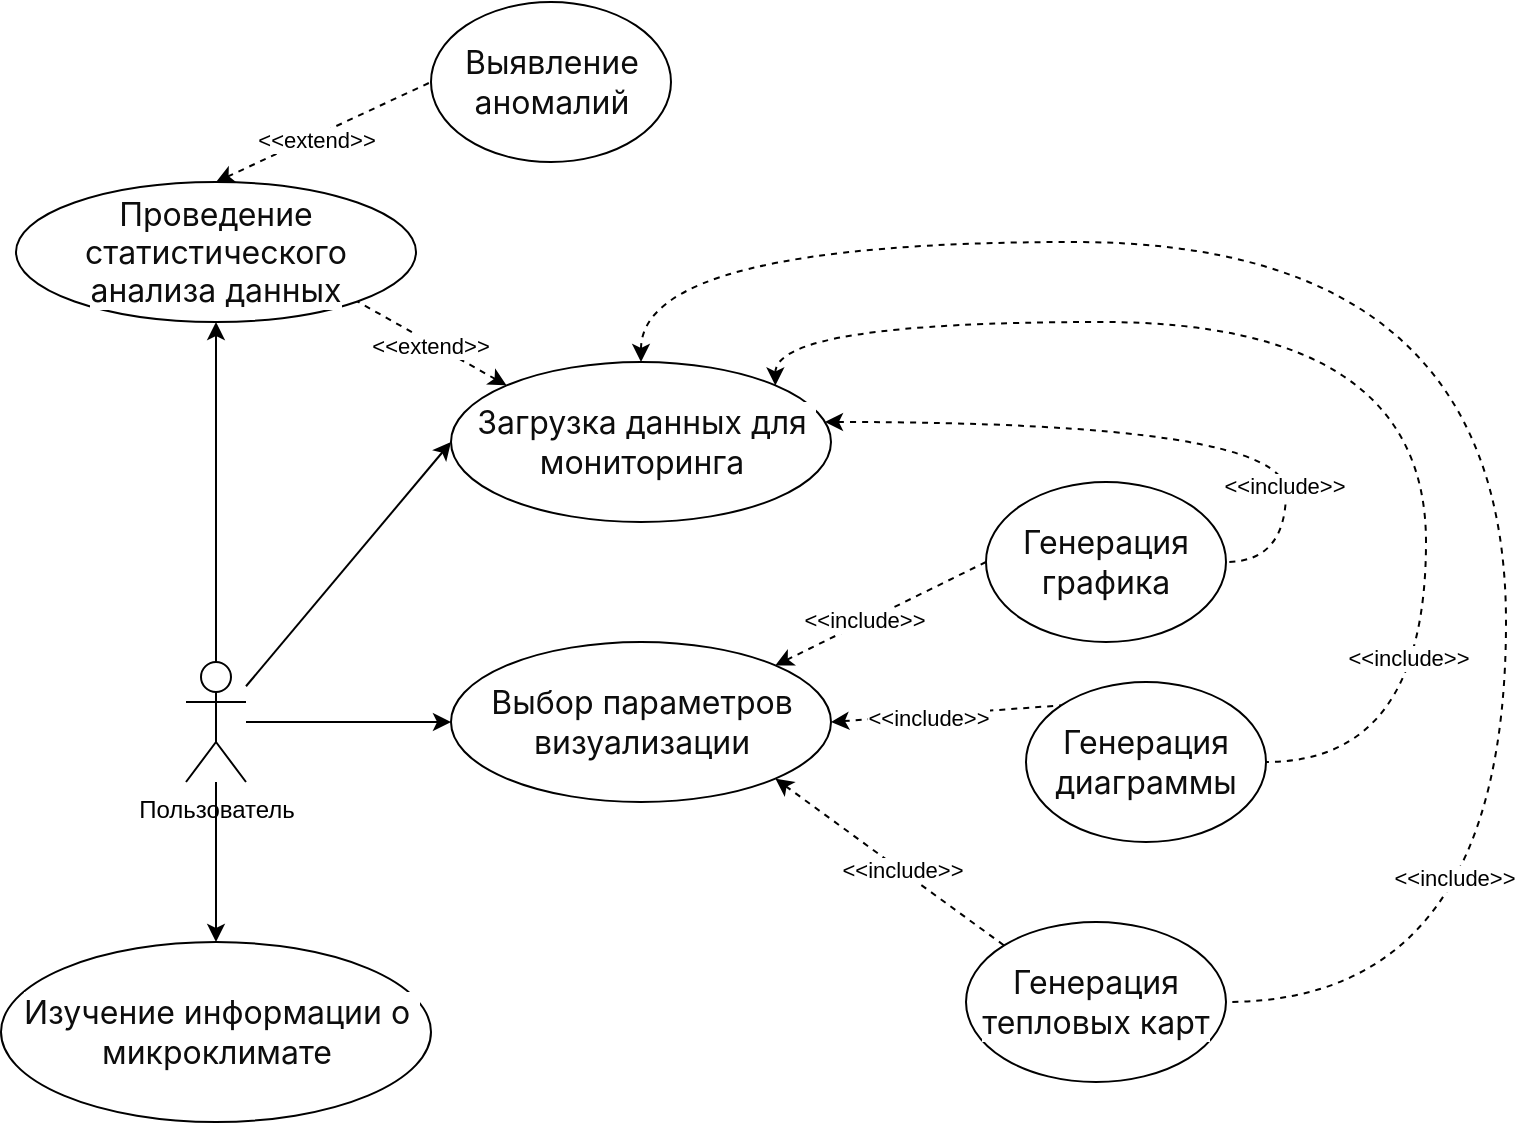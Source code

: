<mxfile version="24.4.10" type="device">
  <diagram name="Страница — 1" id="qkqBsv9mhMAGpMXkEvr1">
    <mxGraphModel dx="1511" dy="787" grid="1" gridSize="10" guides="1" tooltips="1" connect="1" arrows="1" fold="1" page="1" pageScale="1" pageWidth="827" pageHeight="1169" math="0" shadow="0">
      <root>
        <mxCell id="0" />
        <mxCell id="1" parent="0" />
        <mxCell id="X-8roIrKd8uSb25Af5d3-11" style="rounded=0;orthogonalLoop=1;jettySize=auto;html=1;entryX=0;entryY=0.5;entryDx=0;entryDy=0;" parent="1" source="X-8roIrKd8uSb25Af5d3-1" target="X-8roIrKd8uSb25Af5d3-3" edge="1">
          <mxGeometry relative="1" as="geometry" />
        </mxCell>
        <mxCell id="X-8roIrKd8uSb25Af5d3-12" style="rounded=0;orthogonalLoop=1;jettySize=auto;html=1;entryX=0;entryY=0.5;entryDx=0;entryDy=0;" parent="1" source="X-8roIrKd8uSb25Af5d3-1" target="X-8roIrKd8uSb25Af5d3-5" edge="1">
          <mxGeometry relative="1" as="geometry" />
        </mxCell>
        <mxCell id="X-8roIrKd8uSb25Af5d3-13" style="rounded=0;orthogonalLoop=1;jettySize=auto;html=1;entryX=0.5;entryY=0;entryDx=0;entryDy=0;" parent="1" source="X-8roIrKd8uSb25Af5d3-1" target="X-8roIrKd8uSb25Af5d3-2" edge="1">
          <mxGeometry relative="1" as="geometry" />
        </mxCell>
        <mxCell id="X-8roIrKd8uSb25Af5d3-37" style="edgeStyle=orthogonalEdgeStyle;rounded=0;orthogonalLoop=1;jettySize=auto;html=1;entryX=0.5;entryY=1;entryDx=0;entryDy=0;" parent="1" source="X-8roIrKd8uSb25Af5d3-1" target="X-8roIrKd8uSb25Af5d3-4" edge="1">
          <mxGeometry relative="1" as="geometry" />
        </mxCell>
        <mxCell id="X-8roIrKd8uSb25Af5d3-1" value="Пользователь" style="shape=umlActor;verticalLabelPosition=bottom;verticalAlign=top;html=1;outlineConnect=0;" parent="1" vertex="1">
          <mxGeometry x="40" y="410" width="30" height="60" as="geometry" />
        </mxCell>
        <mxCell id="X-8roIrKd8uSb25Af5d3-2" value="&lt;span style=&quot;color: rgb(13, 13, 13); font-family: ui-sans-serif, -apple-system, system-ui, &amp;quot;Segoe UI&amp;quot;, Roboto, Ubuntu, Cantarell, &amp;quot;Noto Sans&amp;quot;, sans-serif, Helvetica, &amp;quot;Apple Color Emoji&amp;quot;, Arial, &amp;quot;Segoe UI Emoji&amp;quot;, &amp;quot;Segoe UI Symbol&amp;quot;; font-size: 16px; text-align: left; white-space-collapse: preserve; background-color: rgb(255, 255, 255);&quot;&gt;Изучение информации о микроклимате&lt;/span&gt;" style="ellipse;whiteSpace=wrap;html=1;" parent="1" vertex="1">
          <mxGeometry x="-52.5" y="550" width="215" height="90" as="geometry" />
        </mxCell>
        <mxCell id="X-8roIrKd8uSb25Af5d3-19" style="rounded=0;orthogonalLoop=1;jettySize=auto;html=1;entryX=0;entryY=0.5;entryDx=0;entryDy=0;exitX=1;exitY=0;exitDx=0;exitDy=0;startArrow=classic;startFill=1;endArrow=none;endFill=0;dashed=1;" parent="1" source="X-8roIrKd8uSb25Af5d3-5" target="X-8roIrKd8uSb25Af5d3-8" edge="1">
          <mxGeometry relative="1" as="geometry" />
        </mxCell>
        <mxCell id="X-8roIrKd8uSb25Af5d3-22" value="&amp;lt;&amp;lt;include&amp;gt;&amp;gt;" style="edgeLabel;html=1;align=center;verticalAlign=middle;resizable=0;points=[];rotation=0;" parent="X-8roIrKd8uSb25Af5d3-19" vertex="1" connectable="0">
          <mxGeometry x="-0.156" y="1" relative="1" as="geometry">
            <mxPoint as="offset" />
          </mxGeometry>
        </mxCell>
        <mxCell id="X-8roIrKd8uSb25Af5d3-20" style="rounded=0;orthogonalLoop=1;jettySize=auto;html=1;entryX=0;entryY=0;entryDx=0;entryDy=0;exitX=1;exitY=0.5;exitDx=0;exitDy=0;startArrow=classic;startFill=1;endArrow=none;endFill=0;dashed=1;" parent="1" source="X-8roIrKd8uSb25Af5d3-5" target="X-8roIrKd8uSb25Af5d3-9" edge="1">
          <mxGeometry relative="1" as="geometry" />
        </mxCell>
        <mxCell id="X-8roIrKd8uSb25Af5d3-23" value="&amp;lt;&amp;lt;include&amp;gt;&amp;gt;" style="edgeLabel;html=1;align=center;verticalAlign=middle;resizable=0;points=[];" parent="X-8roIrKd8uSb25Af5d3-20" vertex="1" connectable="0">
          <mxGeometry x="-0.164" y="-1" relative="1" as="geometry">
            <mxPoint as="offset" />
          </mxGeometry>
        </mxCell>
        <mxCell id="X-8roIrKd8uSb25Af5d3-21" style="rounded=0;orthogonalLoop=1;jettySize=auto;html=1;entryX=0;entryY=0;entryDx=0;entryDy=0;exitX=1;exitY=1;exitDx=0;exitDy=0;startArrow=classic;startFill=1;endArrow=none;endFill=0;dashed=1;" parent="1" source="X-8roIrKd8uSb25Af5d3-5" target="X-8roIrKd8uSb25Af5d3-10" edge="1">
          <mxGeometry relative="1" as="geometry" />
        </mxCell>
        <mxCell id="X-8roIrKd8uSb25Af5d3-24" value="&amp;lt;&amp;lt;include&amp;gt;&amp;gt;" style="edgeLabel;html=1;align=center;verticalAlign=middle;resizable=0;points=[];rotation=0;" parent="X-8roIrKd8uSb25Af5d3-21" vertex="1" connectable="0">
          <mxGeometry x="0.095" relative="1" as="geometry">
            <mxPoint as="offset" />
          </mxGeometry>
        </mxCell>
        <mxCell id="X-8roIrKd8uSb25Af5d3-25" style="edgeStyle=orthogonalEdgeStyle;rounded=0;orthogonalLoop=1;jettySize=auto;html=1;entryX=1;entryY=0.5;entryDx=0;entryDy=0;curved=1;startArrow=classic;startFill=1;endArrow=none;endFill=0;dashed=1;" parent="1" source="X-8roIrKd8uSb25Af5d3-3" target="X-8roIrKd8uSb25Af5d3-8" edge="1">
          <mxGeometry relative="1" as="geometry">
            <Array as="points">
              <mxPoint x="590" y="290" />
              <mxPoint x="590" y="360" />
            </Array>
          </mxGeometry>
        </mxCell>
        <mxCell id="X-8roIrKd8uSb25Af5d3-30" value="&amp;lt;&amp;lt;include&amp;gt;&amp;gt;" style="edgeLabel;html=1;align=center;verticalAlign=middle;resizable=0;points=[];" parent="X-8roIrKd8uSb25Af5d3-25" vertex="1" connectable="0">
          <mxGeometry x="0.586" y="-1" relative="1" as="geometry">
            <mxPoint as="offset" />
          </mxGeometry>
        </mxCell>
        <mxCell id="X-8roIrKd8uSb25Af5d3-26" style="edgeStyle=orthogonalEdgeStyle;rounded=0;orthogonalLoop=1;jettySize=auto;html=1;entryX=1;entryY=0.5;entryDx=0;entryDy=0;curved=1;startArrow=classic;startFill=1;endArrow=none;endFill=0;exitX=1;exitY=0;exitDx=0;exitDy=0;dashed=1;" parent="1" source="X-8roIrKd8uSb25Af5d3-3" target="X-8roIrKd8uSb25Af5d3-9" edge="1">
          <mxGeometry relative="1" as="geometry">
            <Array as="points">
              <mxPoint x="335" y="240" />
              <mxPoint x="660" y="240" />
              <mxPoint x="660" y="460" />
            </Array>
          </mxGeometry>
        </mxCell>
        <mxCell id="X-8roIrKd8uSb25Af5d3-31" value="&amp;lt;&amp;lt;include&amp;gt;&amp;gt;" style="edgeLabel;html=1;align=center;verticalAlign=middle;resizable=0;points=[];" parent="X-8roIrKd8uSb25Af5d3-26" vertex="1" connectable="0">
          <mxGeometry x="0.597" y="-9" relative="1" as="geometry">
            <mxPoint as="offset" />
          </mxGeometry>
        </mxCell>
        <mxCell id="X-8roIrKd8uSb25Af5d3-27" style="edgeStyle=orthogonalEdgeStyle;rounded=0;orthogonalLoop=1;jettySize=auto;html=1;entryX=1;entryY=0.5;entryDx=0;entryDy=0;curved=1;startArrow=classic;startFill=1;endArrow=none;endFill=0;dashed=1;" parent="1" source="X-8roIrKd8uSb25Af5d3-3" target="X-8roIrKd8uSb25Af5d3-10" edge="1">
          <mxGeometry relative="1" as="geometry">
            <Array as="points">
              <mxPoint x="268" y="200" />
              <mxPoint x="700" y="200" />
              <mxPoint x="700" y="580" />
            </Array>
          </mxGeometry>
        </mxCell>
        <mxCell id="X-8roIrKd8uSb25Af5d3-28" value="&lt;span style=&quot;color: rgba(0, 0, 0, 0); font-family: monospace; font-size: 0px; text-align: start; background-color: rgb(251, 251, 251);&quot;&gt;%3CmxGraphModel%3E%3Croot%3E%3CmxCell%20id%3D%220%22%2F%3E%3CmxCell%20id%3D%221%22%20parent%3D%220%22%2F%3E%3CmxCell%20id%3D%222%22%20value%3D%22%26amp%3Blt%3B%26amp%3Blt%3Binclude%26amp%3Bgt%3B%26amp%3Bgt%3B%22%20style%3D%22edgeLabel%3Bhtml%3D1%3Balign%3Dcenter%3BverticalAlign%3Dmiddle%3Bresizable%3D0%3Bpoints%3D%5B%5D%3Brotation%3D0%3B%22%20vertex%3D%221%22%20connectable%3D%220%22%20parent%3D%221%22%3E%3CmxGeometry%20x%3D%22386.55%22%20y%3D%22400.807%22%20as%3D%22geometry%22%2F%3E%3C%2FmxCell%3E%3C%2Froot%3E%3C%2FmxGraphModel%3E&lt;/span&gt;" style="edgeLabel;html=1;align=center;verticalAlign=middle;resizable=0;points=[];" parent="X-8roIrKd8uSb25Af5d3-27" vertex="1" connectable="0">
          <mxGeometry x="-0.588" y="-2" relative="1" as="geometry">
            <mxPoint as="offset" />
          </mxGeometry>
        </mxCell>
        <mxCell id="X-8roIrKd8uSb25Af5d3-32" value="&amp;lt;&amp;lt;include&amp;gt;&amp;gt;" style="edgeLabel;html=1;align=center;verticalAlign=middle;resizable=0;points=[];" parent="X-8roIrKd8uSb25Af5d3-27" vertex="1" connectable="0">
          <mxGeometry x="0.601" y="-26" relative="1" as="geometry">
            <mxPoint as="offset" />
          </mxGeometry>
        </mxCell>
        <mxCell id="X-8roIrKd8uSb25Af5d3-33" style="rounded=0;orthogonalLoop=1;jettySize=auto;html=1;entryX=1;entryY=1;entryDx=0;entryDy=0;exitX=0;exitY=0;exitDx=0;exitDy=0;startArrow=classic;startFill=1;endArrow=none;endFill=0;dashed=1;" parent="1" source="X-8roIrKd8uSb25Af5d3-3" target="X-8roIrKd8uSb25Af5d3-4" edge="1">
          <mxGeometry relative="1" as="geometry" />
        </mxCell>
        <mxCell id="X-8roIrKd8uSb25Af5d3-34" value="&amp;lt;&amp;lt;extend&amp;gt;&amp;gt;" style="edgeLabel;html=1;align=center;verticalAlign=middle;resizable=0;points=[];" parent="X-8roIrKd8uSb25Af5d3-33" vertex="1" connectable="0">
          <mxGeometry x="0.018" y="1" relative="1" as="geometry">
            <mxPoint as="offset" />
          </mxGeometry>
        </mxCell>
        <mxCell id="X-8roIrKd8uSb25Af5d3-3" value="&lt;span style=&quot;color: rgb(13, 13, 13); font-family: ui-sans-serif, -apple-system, system-ui, &amp;quot;Segoe UI&amp;quot;, Roboto, Ubuntu, Cantarell, &amp;quot;Noto Sans&amp;quot;, sans-serif, Helvetica, &amp;quot;Apple Color Emoji&amp;quot;, Arial, &amp;quot;Segoe UI Emoji&amp;quot;, &amp;quot;Segoe UI Symbol&amp;quot;; font-size: 16px; text-align: left; white-space-collapse: preserve; background-color: rgb(255, 255, 255);&quot;&gt;Загрузка данных для мониторинга&lt;/span&gt;" style="ellipse;whiteSpace=wrap;html=1;" parent="1" vertex="1">
          <mxGeometry x="172.5" y="260" width="190" height="80" as="geometry" />
        </mxCell>
        <mxCell id="X-8roIrKd8uSb25Af5d3-35" style="rounded=0;orthogonalLoop=1;jettySize=auto;html=1;entryX=0;entryY=0.5;entryDx=0;entryDy=0;exitX=0.5;exitY=0;exitDx=0;exitDy=0;startArrow=classic;startFill=1;endArrow=none;endFill=0;dashed=1;" parent="1" source="X-8roIrKd8uSb25Af5d3-4" target="X-8roIrKd8uSb25Af5d3-6" edge="1">
          <mxGeometry relative="1" as="geometry">
            <mxPoint x="-90" y="200" as="targetPoint" />
          </mxGeometry>
        </mxCell>
        <mxCell id="X-8roIrKd8uSb25Af5d3-41" value="&amp;lt;&amp;lt;extend&amp;gt;&amp;gt;" style="edgeLabel;html=1;align=center;verticalAlign=middle;resizable=0;points=[];" parent="X-8roIrKd8uSb25Af5d3-35" vertex="1" connectable="0">
          <mxGeometry x="-0.063" y="-2" relative="1" as="geometry">
            <mxPoint x="-1" as="offset" />
          </mxGeometry>
        </mxCell>
        <mxCell id="X-8roIrKd8uSb25Af5d3-4" value="&lt;span style=&quot;color: rgb(13, 13, 13); font-family: ui-sans-serif, -apple-system, system-ui, &amp;quot;Segoe UI&amp;quot;, Roboto, Ubuntu, Cantarell, &amp;quot;Noto Sans&amp;quot;, sans-serif, Helvetica, &amp;quot;Apple Color Emoji&amp;quot;, Arial, &amp;quot;Segoe UI Emoji&amp;quot;, &amp;quot;Segoe UI Symbol&amp;quot;; font-size: 16px; text-align: left; white-space-collapse: preserve; background-color: rgb(255, 255, 255);&quot;&gt;Проведение статистического анализа данных&lt;/span&gt;" style="ellipse;whiteSpace=wrap;html=1;" parent="1" vertex="1">
          <mxGeometry x="-45" y="170" width="200" height="70" as="geometry" />
        </mxCell>
        <mxCell id="X-8roIrKd8uSb25Af5d3-5" value="&lt;span style=&quot;color: rgb(13, 13, 13); font-family: ui-sans-serif, -apple-system, system-ui, &amp;quot;Segoe UI&amp;quot;, Roboto, Ubuntu, Cantarell, &amp;quot;Noto Sans&amp;quot;, sans-serif, Helvetica, &amp;quot;Apple Color Emoji&amp;quot;, Arial, &amp;quot;Segoe UI Emoji&amp;quot;, &amp;quot;Segoe UI Symbol&amp;quot;; font-size: 16px; text-align: left; white-space-collapse: preserve; background-color: rgb(255, 255, 255);&quot;&gt;Выбор параметров визуализации&lt;/span&gt;" style="ellipse;whiteSpace=wrap;html=1;" parent="1" vertex="1">
          <mxGeometry x="172.5" y="400" width="190" height="80" as="geometry" />
        </mxCell>
        <mxCell id="X-8roIrKd8uSb25Af5d3-6" value="&lt;span style=&quot;color: rgb(13, 13, 13); font-family: ui-sans-serif, -apple-system, system-ui, &amp;quot;Segoe UI&amp;quot;, Roboto, Ubuntu, Cantarell, &amp;quot;Noto Sans&amp;quot;, sans-serif, Helvetica, &amp;quot;Apple Color Emoji&amp;quot;, Arial, &amp;quot;Segoe UI Emoji&amp;quot;, &amp;quot;Segoe UI Symbol&amp;quot;; font-size: 16px; text-align: left; white-space-collapse: preserve; background-color: rgb(255, 255, 255);&quot;&gt;Выявление аномалий&lt;/span&gt;" style="ellipse;whiteSpace=wrap;html=1;" parent="1" vertex="1">
          <mxGeometry x="162.5" y="80" width="120" height="80" as="geometry" />
        </mxCell>
        <mxCell id="X-8roIrKd8uSb25Af5d3-8" value="&lt;span style=&quot;color: rgb(13, 13, 13); font-family: ui-sans-serif, -apple-system, system-ui, &amp;quot;Segoe UI&amp;quot;, Roboto, Ubuntu, Cantarell, &amp;quot;Noto Sans&amp;quot;, sans-serif, Helvetica, &amp;quot;Apple Color Emoji&amp;quot;, Arial, &amp;quot;Segoe UI Emoji&amp;quot;, &amp;quot;Segoe UI Symbol&amp;quot;; font-size: 16px; text-align: left; white-space-collapse: preserve; background-color: rgb(255, 255, 255);&quot;&gt;Генерация графика&lt;/span&gt;" style="ellipse;whiteSpace=wrap;html=1;" parent="1" vertex="1">
          <mxGeometry x="440" y="320" width="120" height="80" as="geometry" />
        </mxCell>
        <mxCell id="X-8roIrKd8uSb25Af5d3-9" value="&lt;span style=&quot;color: rgb(13, 13, 13); font-family: ui-sans-serif, -apple-system, system-ui, &amp;quot;Segoe UI&amp;quot;, Roboto, Ubuntu, Cantarell, &amp;quot;Noto Sans&amp;quot;, sans-serif, Helvetica, &amp;quot;Apple Color Emoji&amp;quot;, Arial, &amp;quot;Segoe UI Emoji&amp;quot;, &amp;quot;Segoe UI Symbol&amp;quot;; font-size: 16px; text-align: left; white-space-collapse: preserve; background-color: rgb(255, 255, 255);&quot;&gt;Генерация диаграммы&lt;/span&gt;" style="ellipse;whiteSpace=wrap;html=1;" parent="1" vertex="1">
          <mxGeometry x="460" y="420" width="120" height="80" as="geometry" />
        </mxCell>
        <mxCell id="X-8roIrKd8uSb25Af5d3-10" value="&lt;span style=&quot;color: rgb(13, 13, 13); font-family: ui-sans-serif, -apple-system, system-ui, &amp;quot;Segoe UI&amp;quot;, Roboto, Ubuntu, Cantarell, &amp;quot;Noto Sans&amp;quot;, sans-serif, Helvetica, &amp;quot;Apple Color Emoji&amp;quot;, Arial, &amp;quot;Segoe UI Emoji&amp;quot;, &amp;quot;Segoe UI Symbol&amp;quot;; font-size: 16px; text-align: left; white-space-collapse: preserve; background-color: rgb(255, 255, 255);&quot;&gt;Генерация тепловых карт&lt;/span&gt;" style="ellipse;whiteSpace=wrap;html=1;" parent="1" vertex="1">
          <mxGeometry x="430" y="540" width="130" height="80" as="geometry" />
        </mxCell>
      </root>
    </mxGraphModel>
  </diagram>
</mxfile>

